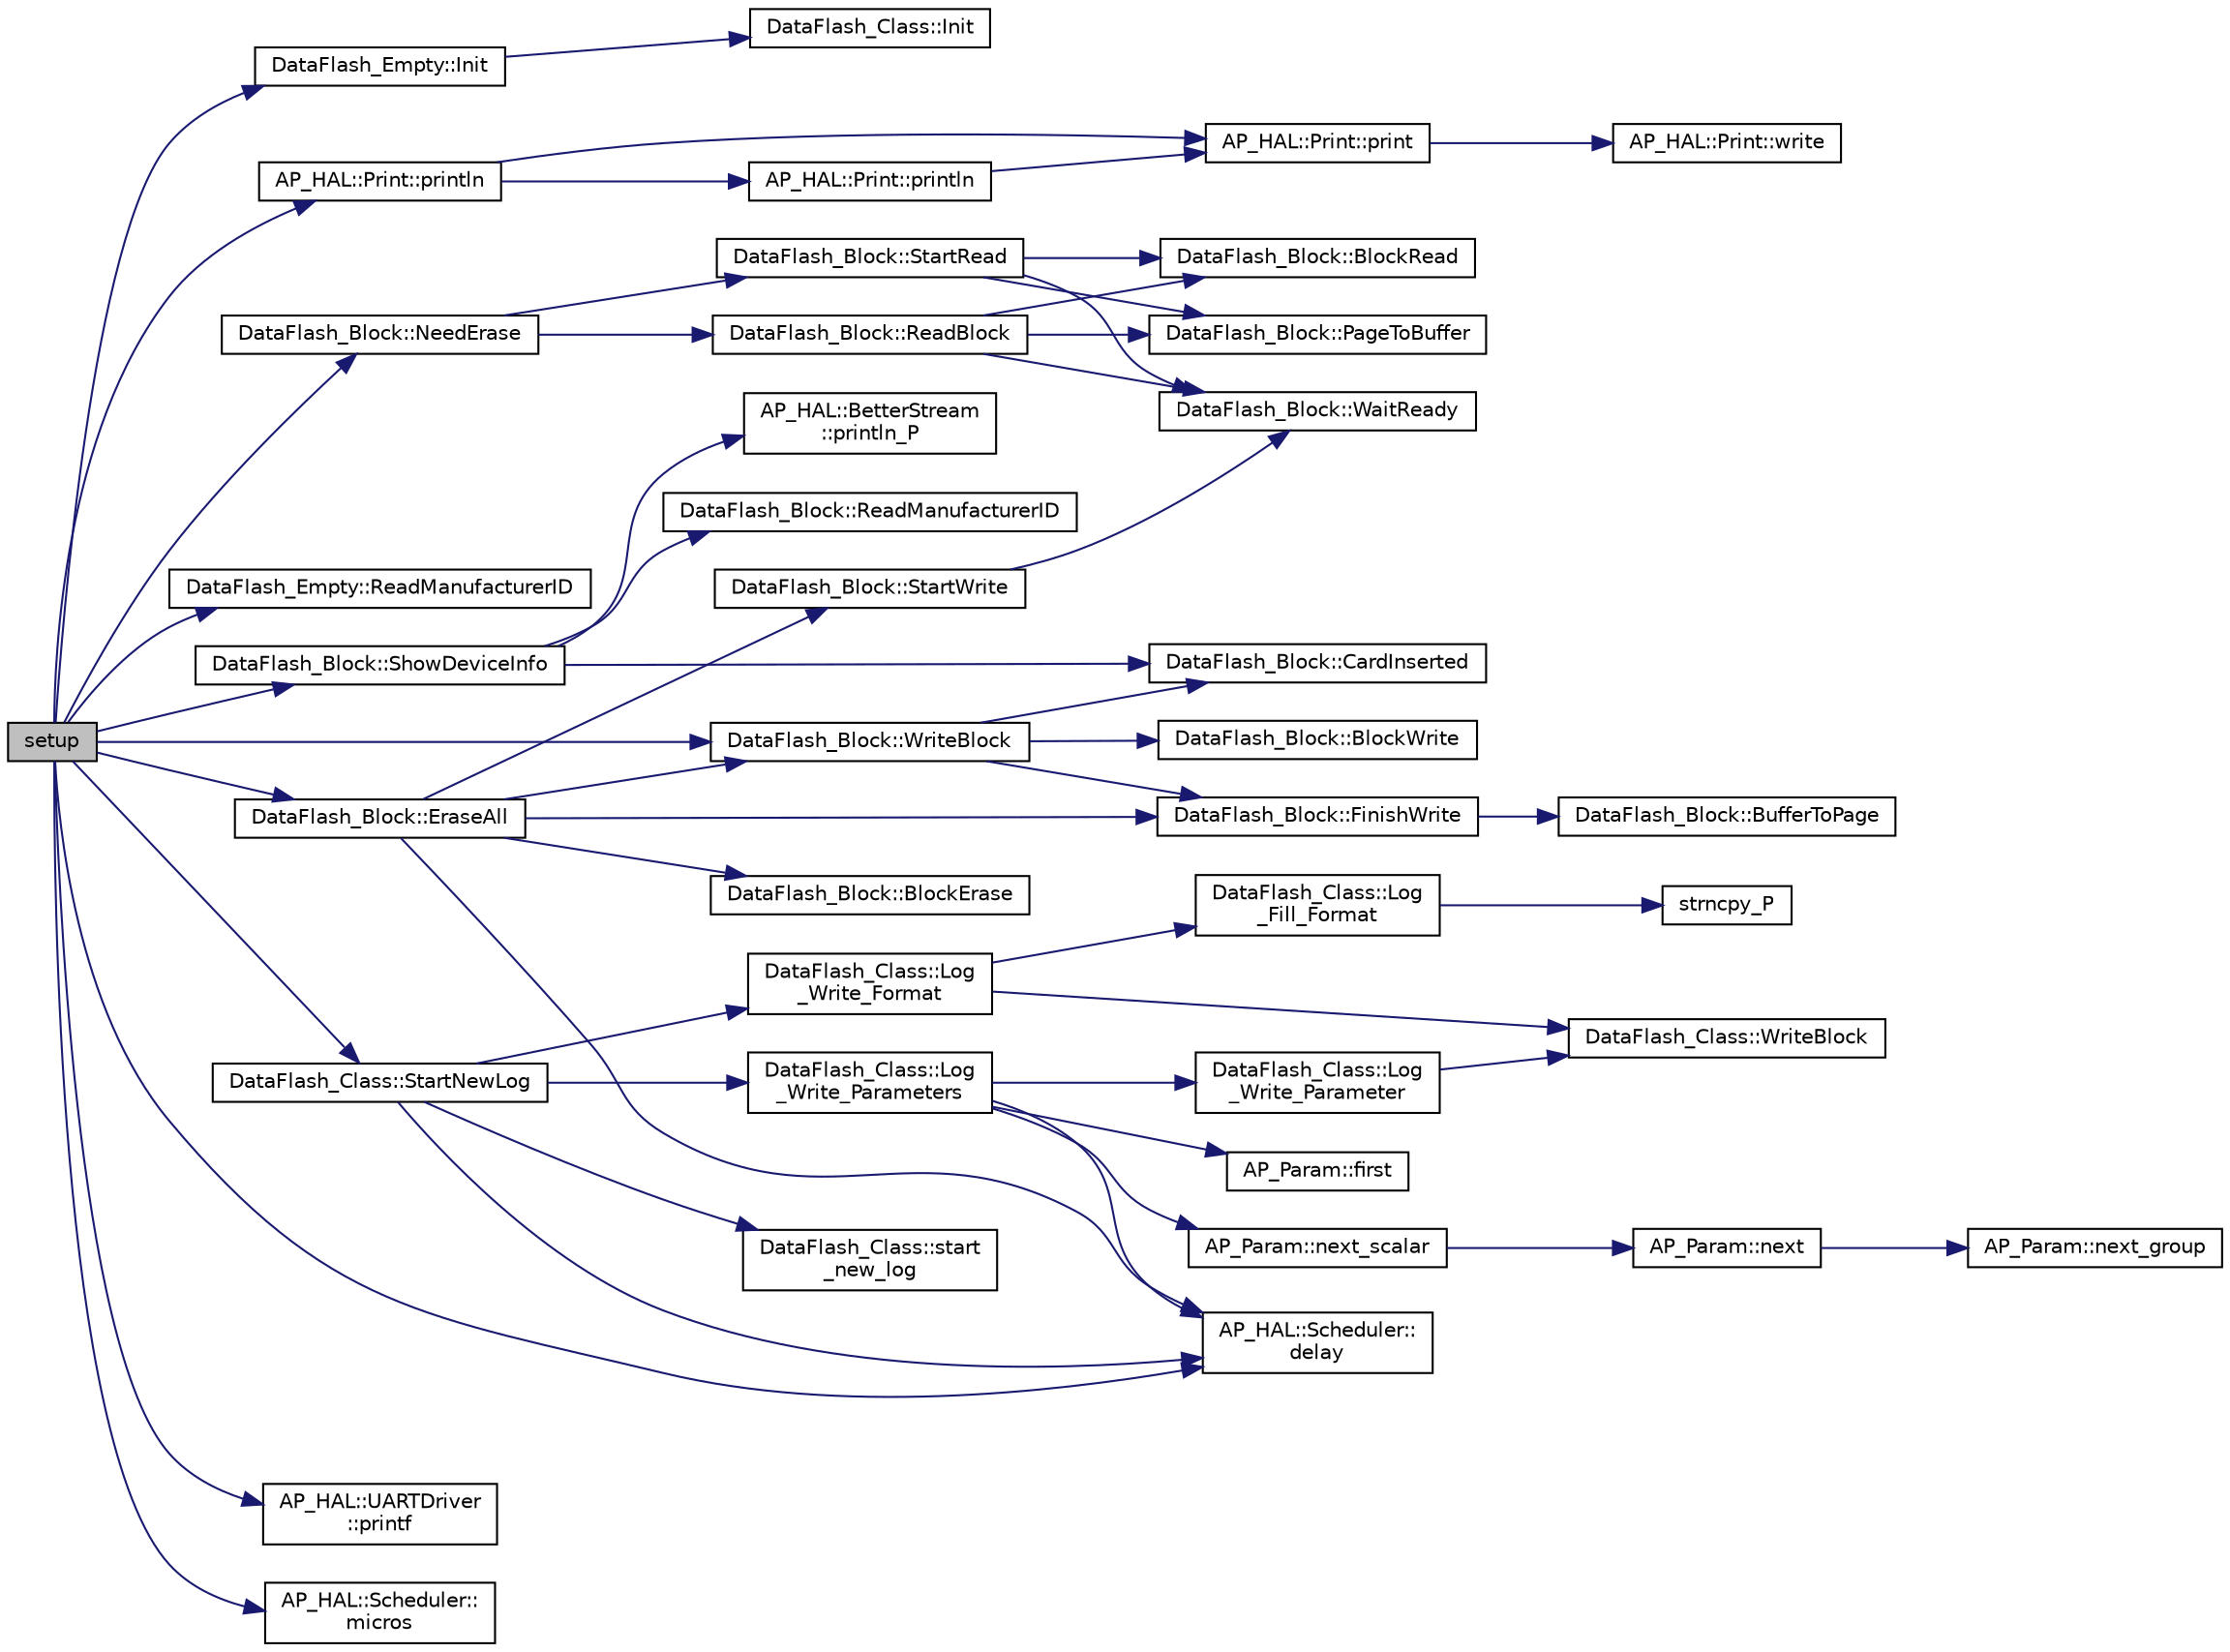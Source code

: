 digraph "setup"
{
 // INTERACTIVE_SVG=YES
  edge [fontname="Helvetica",fontsize="10",labelfontname="Helvetica",labelfontsize="10"];
  node [fontname="Helvetica",fontsize="10",shape=record];
  rankdir="LR";
  Node1 [label="setup",height=0.2,width=0.4,color="black", fillcolor="grey75", style="filled" fontcolor="black"];
  Node1 -> Node2 [color="midnightblue",fontsize="10",style="solid",fontname="Helvetica"];
  Node2 [label="DataFlash_Empty::Init",height=0.2,width=0.4,color="black", fillcolor="white", style="filled",URL="$classDataFlash__Empty.html#abce39abc997bade00713b1707e895428"];
  Node2 -> Node3 [color="midnightblue",fontsize="10",style="solid",fontname="Helvetica"];
  Node3 [label="DataFlash_Class::Init",height=0.2,width=0.4,color="black", fillcolor="white", style="filled",URL="$classDataFlash__Class.html#aabebe7ff9db07e2890274fceaa81b063"];
  Node1 -> Node4 [color="midnightblue",fontsize="10",style="solid",fontname="Helvetica"];
  Node4 [label="AP_HAL::Print::println",height=0.2,width=0.4,color="black", fillcolor="white", style="filled",URL="$classAP__HAL_1_1Print.html#ad337ce3f7977411b7d34d47a51e5737e"];
  Node4 -> Node5 [color="midnightblue",fontsize="10",style="solid",fontname="Helvetica"];
  Node5 [label="AP_HAL::Print::print",height=0.2,width=0.4,color="black", fillcolor="white", style="filled",URL="$classAP__HAL_1_1Print.html#acfe80773011eb17dfb52c2fba517a093"];
  Node5 -> Node6 [color="midnightblue",fontsize="10",style="solid",fontname="Helvetica"];
  Node6 [label="AP_HAL::Print::write",height=0.2,width=0.4,color="black", fillcolor="white", style="filled",URL="$classAP__HAL_1_1Print.html#acc65391952a43334f8f5c9bef341f501"];
  Node4 -> Node7 [color="midnightblue",fontsize="10",style="solid",fontname="Helvetica"];
  Node7 [label="AP_HAL::Print::println",height=0.2,width=0.4,color="black", fillcolor="white", style="filled",URL="$classAP__HAL_1_1Print.html#a169b128f9e22f0c15883768f580541a2"];
  Node7 -> Node5 [color="midnightblue",fontsize="10",style="solid",fontname="Helvetica"];
  Node1 -> Node8 [color="midnightblue",fontsize="10",style="solid",fontname="Helvetica"];
  Node8 [label="AP_HAL::Scheduler::\ldelay",height=0.2,width=0.4,color="black", fillcolor="white", style="filled",URL="$classAP__HAL_1_1Scheduler.html#ab3175e2e6223ccfe82f957e41cc12b26"];
  Node1 -> Node9 [color="midnightblue",fontsize="10",style="solid",fontname="Helvetica"];
  Node9 [label="DataFlash_Empty::ReadManufacturerID",height=0.2,width=0.4,color="black", fillcolor="white", style="filled",URL="$classDataFlash__Empty.html#a4e39551decdc47dbef12155cd606c04f"];
  Node1 -> Node10 [color="midnightblue",fontsize="10",style="solid",fontname="Helvetica"];
  Node10 [label="DataFlash_Block::ShowDeviceInfo",height=0.2,width=0.4,color="black", fillcolor="white", style="filled",URL="$classDataFlash__Block.html#ab782e77f0585c5c7bc4de44eb8b28ad7"];
  Node10 -> Node11 [color="midnightblue",fontsize="10",style="solid",fontname="Helvetica"];
  Node11 [label="DataFlash_Block::CardInserted",height=0.2,width=0.4,color="black", fillcolor="white", style="filled",URL="$classDataFlash__Block.html#a1ce7d97ac3f62996f526cac09492b2a5"];
  Node10 -> Node12 [color="midnightblue",fontsize="10",style="solid",fontname="Helvetica"];
  Node12 [label="AP_HAL::BetterStream\l::println_P",height=0.2,width=0.4,color="black", fillcolor="white", style="filled",URL="$classAP__HAL_1_1BetterStream.html#ae4b75a61c52e28221d8fb2b2d4c35ca3"];
  Node10 -> Node13 [color="midnightblue",fontsize="10",style="solid",fontname="Helvetica"];
  Node13 [label="DataFlash_Block::ReadManufacturerID",height=0.2,width=0.4,color="black", fillcolor="white", style="filled",URL="$classDataFlash__Block.html#ac10b265735c66860c111a32dccc75656"];
  Node1 -> Node14 [color="midnightblue",fontsize="10",style="solid",fontname="Helvetica"];
  Node14 [label="DataFlash_Block::NeedErase",height=0.2,width=0.4,color="black", fillcolor="white", style="filled",URL="$classDataFlash__Block.html#aaa5ab749b4efb155c6e3f145b987421b"];
  Node14 -> Node15 [color="midnightblue",fontsize="10",style="solid",fontname="Helvetica"];
  Node15 [label="DataFlash_Block::StartRead",height=0.2,width=0.4,color="black", fillcolor="white", style="filled",URL="$classDataFlash__Block.html#a7e3413fd597032d4f4692129d2c5d076"];
  Node15 -> Node16 [color="midnightblue",fontsize="10",style="solid",fontname="Helvetica"];
  Node16 [label="DataFlash_Block::WaitReady",height=0.2,width=0.4,color="black", fillcolor="white", style="filled",URL="$classDataFlash__Block.html#a5adc35354a63752dc3c855b18e83c175"];
  Node15 -> Node17 [color="midnightblue",fontsize="10",style="solid",fontname="Helvetica"];
  Node17 [label="DataFlash_Block::PageToBuffer",height=0.2,width=0.4,color="black", fillcolor="white", style="filled",URL="$classDataFlash__Block.html#a0bc13dd2c8ec2d928e3409c431fb1430"];
  Node15 -> Node18 [color="midnightblue",fontsize="10",style="solid",fontname="Helvetica"];
  Node18 [label="DataFlash_Block::BlockRead",height=0.2,width=0.4,color="black", fillcolor="white", style="filled",URL="$classDataFlash__Block.html#a4ba0e8bf9f8028d04422e8688efff2c2"];
  Node14 -> Node19 [color="midnightblue",fontsize="10",style="solid",fontname="Helvetica"];
  Node19 [label="DataFlash_Block::ReadBlock",height=0.2,width=0.4,color="black", fillcolor="white", style="filled",URL="$classDataFlash__Block.html#abd37ab617316f3e981e6a36639388af2"];
  Node19 -> Node16 [color="midnightblue",fontsize="10",style="solid",fontname="Helvetica"];
  Node19 -> Node18 [color="midnightblue",fontsize="10",style="solid",fontname="Helvetica"];
  Node19 -> Node17 [color="midnightblue",fontsize="10",style="solid",fontname="Helvetica"];
  Node1 -> Node20 [color="midnightblue",fontsize="10",style="solid",fontname="Helvetica"];
  Node20 [label="DataFlash_Block::EraseAll",height=0.2,width=0.4,color="black", fillcolor="white", style="filled",URL="$classDataFlash__Block.html#a731e8607ad128e986be1236d44e8d196"];
  Node20 -> Node21 [color="midnightblue",fontsize="10",style="solid",fontname="Helvetica"];
  Node21 [label="DataFlash_Block::BlockErase",height=0.2,width=0.4,color="black", fillcolor="white", style="filled",URL="$classDataFlash__Block.html#acf007057a30bdeff9e50da4588a3e993"];
  Node20 -> Node8 [color="midnightblue",fontsize="10",style="solid",fontname="Helvetica"];
  Node20 -> Node22 [color="midnightblue",fontsize="10",style="solid",fontname="Helvetica"];
  Node22 [label="DataFlash_Block::StartWrite",height=0.2,width=0.4,color="black", fillcolor="white", style="filled",URL="$classDataFlash__Block.html#ae2287cdccb1f0ee57b5af530ba6db48e"];
  Node22 -> Node16 [color="midnightblue",fontsize="10",style="solid",fontname="Helvetica"];
  Node20 -> Node23 [color="midnightblue",fontsize="10",style="solid",fontname="Helvetica"];
  Node23 [label="DataFlash_Block::WriteBlock",height=0.2,width=0.4,color="black", fillcolor="white", style="filled",URL="$classDataFlash__Block.html#ab6f4ad3b53c3b298a4874cf920da3afa"];
  Node23 -> Node11 [color="midnightblue",fontsize="10",style="solid",fontname="Helvetica"];
  Node23 -> Node24 [color="midnightblue",fontsize="10",style="solid",fontname="Helvetica"];
  Node24 [label="DataFlash_Block::BlockWrite",height=0.2,width=0.4,color="black", fillcolor="white", style="filled",URL="$classDataFlash__Block.html#a8ae53b4fe895d6fc288b891b9d1c0f55"];
  Node23 -> Node25 [color="midnightblue",fontsize="10",style="solid",fontname="Helvetica"];
  Node25 [label="DataFlash_Block::FinishWrite",height=0.2,width=0.4,color="black", fillcolor="white", style="filled",URL="$classDataFlash__Block.html#a0deafc6a97e637557305a77d2123d42c"];
  Node25 -> Node26 [color="midnightblue",fontsize="10",style="solid",fontname="Helvetica"];
  Node26 [label="DataFlash_Block::BufferToPage",height=0.2,width=0.4,color="black", fillcolor="white", style="filled",URL="$classDataFlash__Block.html#ae12775fef1d395f4a9d19757b9187cff"];
  Node20 -> Node25 [color="midnightblue",fontsize="10",style="solid",fontname="Helvetica"];
  Node1 -> Node27 [color="midnightblue",fontsize="10",style="solid",fontname="Helvetica"];
  Node27 [label="DataFlash_Class::StartNewLog",height=0.2,width=0.4,color="black", fillcolor="white", style="filled",URL="$classDataFlash__Class.html#a0801c32eb59382ffe15f9205ac79c04f"];
  Node27 -> Node28 [color="midnightblue",fontsize="10",style="solid",fontname="Helvetica"];
  Node28 [label="DataFlash_Class::start\l_new_log",height=0.2,width=0.4,color="black", fillcolor="white", style="filled",URL="$classDataFlash__Class.html#ab205327332fd22d78e53ead988b35188"];
  Node27 -> Node29 [color="midnightblue",fontsize="10",style="solid",fontname="Helvetica"];
  Node29 [label="DataFlash_Class::Log\l_Write_Format",height=0.2,width=0.4,color="black", fillcolor="white", style="filled",URL="$classDataFlash__Class.html#a258d0eb16b61ced019be5a17bfe51b21"];
  Node29 -> Node30 [color="midnightblue",fontsize="10",style="solid",fontname="Helvetica"];
  Node30 [label="DataFlash_Class::Log\l_Fill_Format",height=0.2,width=0.4,color="black", fillcolor="white", style="filled",URL="$classDataFlash__Class.html#a972466284a00ba479b9752a8fa43415e"];
  Node30 -> Node31 [color="midnightblue",fontsize="10",style="solid",fontname="Helvetica"];
  Node31 [label="strncpy_P",height=0.2,width=0.4,color="black", fillcolor="white", style="filled",URL="$AP__Progmem__AVR_8h.html#a00eef44be35a92b1ef4067ea49bea7a3"];
  Node29 -> Node32 [color="midnightblue",fontsize="10",style="solid",fontname="Helvetica"];
  Node32 [label="DataFlash_Class::WriteBlock",height=0.2,width=0.4,color="black", fillcolor="white", style="filled",URL="$classDataFlash__Class.html#af5e6aefb8f2136e9104be836dac88625"];
  Node27 -> Node8 [color="midnightblue",fontsize="10",style="solid",fontname="Helvetica"];
  Node27 -> Node33 [color="midnightblue",fontsize="10",style="solid",fontname="Helvetica"];
  Node33 [label="DataFlash_Class::Log\l_Write_Parameters",height=0.2,width=0.4,color="black", fillcolor="white", style="filled",URL="$classDataFlash__Class.html#aabd681cff3b516f691fdfb907e37b560"];
  Node33 -> Node34 [color="midnightblue",fontsize="10",style="solid",fontname="Helvetica"];
  Node34 [label="AP_Param::first",height=0.2,width=0.4,color="black", fillcolor="white", style="filled",URL="$classAP__Param.html#adc0c44f152f0e3cbb12703b2a58d8f6b"];
  Node33 -> Node35 [color="midnightblue",fontsize="10",style="solid",fontname="Helvetica"];
  Node35 [label="AP_Param::next_scalar",height=0.2,width=0.4,color="black", fillcolor="white", style="filled",URL="$classAP__Param.html#a8cf8477edefdb6a0b2173d8229894173"];
  Node35 -> Node36 [color="midnightblue",fontsize="10",style="solid",fontname="Helvetica"];
  Node36 [label="AP_Param::next",height=0.2,width=0.4,color="black", fillcolor="white", style="filled",URL="$classAP__Param.html#ae329f47d0829a6ca578562fbec2d7383"];
  Node36 -> Node37 [color="midnightblue",fontsize="10",style="solid",fontname="Helvetica"];
  Node37 [label="AP_Param::next_group",height=0.2,width=0.4,color="black", fillcolor="white", style="filled",URL="$classAP__Param.html#aa08d36b650929da8d030137ca3dda5b2"];
  Node33 -> Node38 [color="midnightblue",fontsize="10",style="solid",fontname="Helvetica"];
  Node38 [label="DataFlash_Class::Log\l_Write_Parameter",height=0.2,width=0.4,color="black", fillcolor="white", style="filled",URL="$classDataFlash__Class.html#a488ee9ba241f827fcb979dbccfdab76d"];
  Node38 -> Node32 [color="midnightblue",fontsize="10",style="solid",fontname="Helvetica"];
  Node33 -> Node8 [color="midnightblue",fontsize="10",style="solid",fontname="Helvetica"];
  Node1 -> Node39 [color="midnightblue",fontsize="10",style="solid",fontname="Helvetica"];
  Node39 [label="AP_HAL::UARTDriver\l::printf",height=0.2,width=0.4,color="black", fillcolor="white", style="filled",URL="$classAP__HAL_1_1UARTDriver.html#a4b1ae6fcec3dfe651d08faf589f4ad6d"];
  Node1 -> Node40 [color="midnightblue",fontsize="10",style="solid",fontname="Helvetica"];
  Node40 [label="AP_HAL::Scheduler::\lmicros",height=0.2,width=0.4,color="black", fillcolor="white", style="filled",URL="$classAP__HAL_1_1Scheduler.html#add46d722bfb08a16f220e63591654e46"];
  Node1 -> Node23 [color="midnightblue",fontsize="10",style="solid",fontname="Helvetica"];
}
